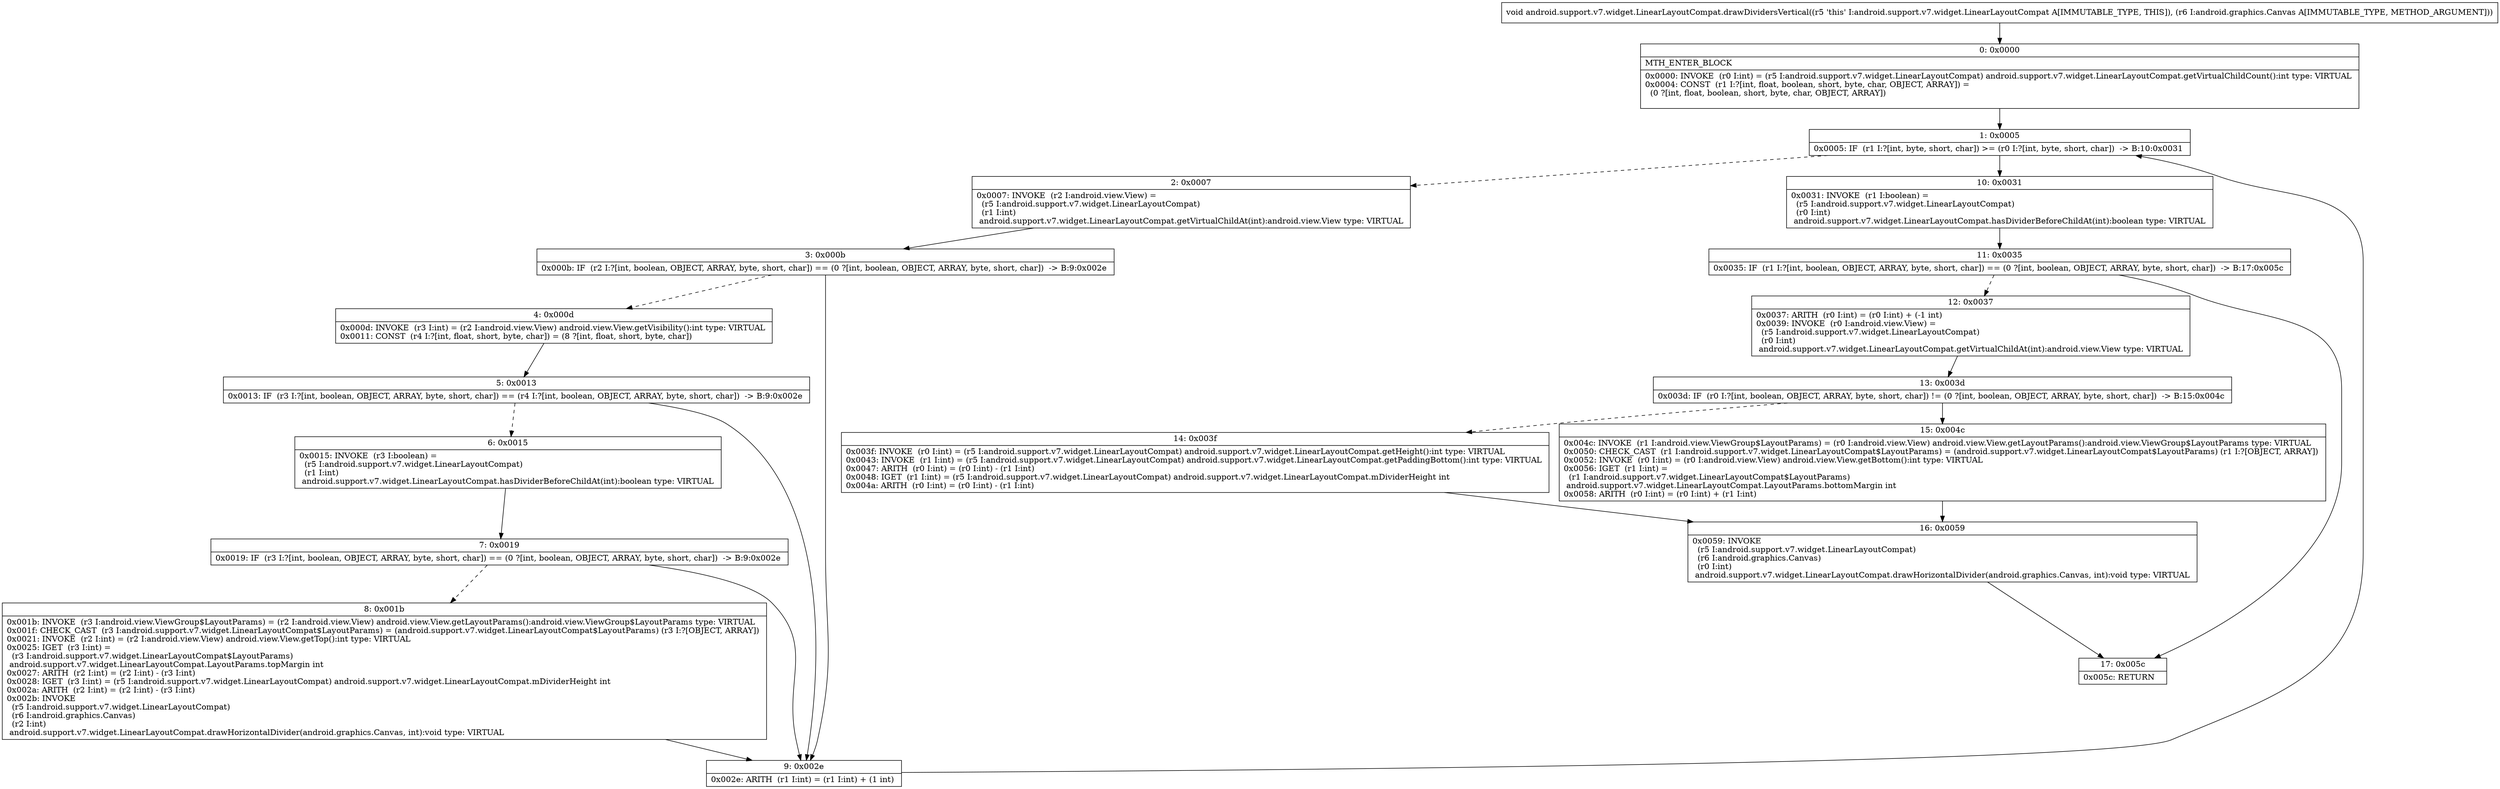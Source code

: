 digraph "CFG forandroid.support.v7.widget.LinearLayoutCompat.drawDividersVertical(Landroid\/graphics\/Canvas;)V" {
Node_0 [shape=record,label="{0\:\ 0x0000|MTH_ENTER_BLOCK\l|0x0000: INVOKE  (r0 I:int) = (r5 I:android.support.v7.widget.LinearLayoutCompat) android.support.v7.widget.LinearLayoutCompat.getVirtualChildCount():int type: VIRTUAL \l0x0004: CONST  (r1 I:?[int, float, boolean, short, byte, char, OBJECT, ARRAY]) = \l  (0 ?[int, float, boolean, short, byte, char, OBJECT, ARRAY])\l \l}"];
Node_1 [shape=record,label="{1\:\ 0x0005|0x0005: IF  (r1 I:?[int, byte, short, char]) \>= (r0 I:?[int, byte, short, char])  \-\> B:10:0x0031 \l}"];
Node_2 [shape=record,label="{2\:\ 0x0007|0x0007: INVOKE  (r2 I:android.view.View) = \l  (r5 I:android.support.v7.widget.LinearLayoutCompat)\l  (r1 I:int)\l android.support.v7.widget.LinearLayoutCompat.getVirtualChildAt(int):android.view.View type: VIRTUAL \l}"];
Node_3 [shape=record,label="{3\:\ 0x000b|0x000b: IF  (r2 I:?[int, boolean, OBJECT, ARRAY, byte, short, char]) == (0 ?[int, boolean, OBJECT, ARRAY, byte, short, char])  \-\> B:9:0x002e \l}"];
Node_4 [shape=record,label="{4\:\ 0x000d|0x000d: INVOKE  (r3 I:int) = (r2 I:android.view.View) android.view.View.getVisibility():int type: VIRTUAL \l0x0011: CONST  (r4 I:?[int, float, short, byte, char]) = (8 ?[int, float, short, byte, char]) \l}"];
Node_5 [shape=record,label="{5\:\ 0x0013|0x0013: IF  (r3 I:?[int, boolean, OBJECT, ARRAY, byte, short, char]) == (r4 I:?[int, boolean, OBJECT, ARRAY, byte, short, char])  \-\> B:9:0x002e \l}"];
Node_6 [shape=record,label="{6\:\ 0x0015|0x0015: INVOKE  (r3 I:boolean) = \l  (r5 I:android.support.v7.widget.LinearLayoutCompat)\l  (r1 I:int)\l android.support.v7.widget.LinearLayoutCompat.hasDividerBeforeChildAt(int):boolean type: VIRTUAL \l}"];
Node_7 [shape=record,label="{7\:\ 0x0019|0x0019: IF  (r3 I:?[int, boolean, OBJECT, ARRAY, byte, short, char]) == (0 ?[int, boolean, OBJECT, ARRAY, byte, short, char])  \-\> B:9:0x002e \l}"];
Node_8 [shape=record,label="{8\:\ 0x001b|0x001b: INVOKE  (r3 I:android.view.ViewGroup$LayoutParams) = (r2 I:android.view.View) android.view.View.getLayoutParams():android.view.ViewGroup$LayoutParams type: VIRTUAL \l0x001f: CHECK_CAST  (r3 I:android.support.v7.widget.LinearLayoutCompat$LayoutParams) = (android.support.v7.widget.LinearLayoutCompat$LayoutParams) (r3 I:?[OBJECT, ARRAY]) \l0x0021: INVOKE  (r2 I:int) = (r2 I:android.view.View) android.view.View.getTop():int type: VIRTUAL \l0x0025: IGET  (r3 I:int) = \l  (r3 I:android.support.v7.widget.LinearLayoutCompat$LayoutParams)\l android.support.v7.widget.LinearLayoutCompat.LayoutParams.topMargin int \l0x0027: ARITH  (r2 I:int) = (r2 I:int) \- (r3 I:int) \l0x0028: IGET  (r3 I:int) = (r5 I:android.support.v7.widget.LinearLayoutCompat) android.support.v7.widget.LinearLayoutCompat.mDividerHeight int \l0x002a: ARITH  (r2 I:int) = (r2 I:int) \- (r3 I:int) \l0x002b: INVOKE  \l  (r5 I:android.support.v7.widget.LinearLayoutCompat)\l  (r6 I:android.graphics.Canvas)\l  (r2 I:int)\l android.support.v7.widget.LinearLayoutCompat.drawHorizontalDivider(android.graphics.Canvas, int):void type: VIRTUAL \l}"];
Node_9 [shape=record,label="{9\:\ 0x002e|0x002e: ARITH  (r1 I:int) = (r1 I:int) + (1 int) \l}"];
Node_10 [shape=record,label="{10\:\ 0x0031|0x0031: INVOKE  (r1 I:boolean) = \l  (r5 I:android.support.v7.widget.LinearLayoutCompat)\l  (r0 I:int)\l android.support.v7.widget.LinearLayoutCompat.hasDividerBeforeChildAt(int):boolean type: VIRTUAL \l}"];
Node_11 [shape=record,label="{11\:\ 0x0035|0x0035: IF  (r1 I:?[int, boolean, OBJECT, ARRAY, byte, short, char]) == (0 ?[int, boolean, OBJECT, ARRAY, byte, short, char])  \-\> B:17:0x005c \l}"];
Node_12 [shape=record,label="{12\:\ 0x0037|0x0037: ARITH  (r0 I:int) = (r0 I:int) + (\-1 int) \l0x0039: INVOKE  (r0 I:android.view.View) = \l  (r5 I:android.support.v7.widget.LinearLayoutCompat)\l  (r0 I:int)\l android.support.v7.widget.LinearLayoutCompat.getVirtualChildAt(int):android.view.View type: VIRTUAL \l}"];
Node_13 [shape=record,label="{13\:\ 0x003d|0x003d: IF  (r0 I:?[int, boolean, OBJECT, ARRAY, byte, short, char]) != (0 ?[int, boolean, OBJECT, ARRAY, byte, short, char])  \-\> B:15:0x004c \l}"];
Node_14 [shape=record,label="{14\:\ 0x003f|0x003f: INVOKE  (r0 I:int) = (r5 I:android.support.v7.widget.LinearLayoutCompat) android.support.v7.widget.LinearLayoutCompat.getHeight():int type: VIRTUAL \l0x0043: INVOKE  (r1 I:int) = (r5 I:android.support.v7.widget.LinearLayoutCompat) android.support.v7.widget.LinearLayoutCompat.getPaddingBottom():int type: VIRTUAL \l0x0047: ARITH  (r0 I:int) = (r0 I:int) \- (r1 I:int) \l0x0048: IGET  (r1 I:int) = (r5 I:android.support.v7.widget.LinearLayoutCompat) android.support.v7.widget.LinearLayoutCompat.mDividerHeight int \l0x004a: ARITH  (r0 I:int) = (r0 I:int) \- (r1 I:int) \l}"];
Node_15 [shape=record,label="{15\:\ 0x004c|0x004c: INVOKE  (r1 I:android.view.ViewGroup$LayoutParams) = (r0 I:android.view.View) android.view.View.getLayoutParams():android.view.ViewGroup$LayoutParams type: VIRTUAL \l0x0050: CHECK_CAST  (r1 I:android.support.v7.widget.LinearLayoutCompat$LayoutParams) = (android.support.v7.widget.LinearLayoutCompat$LayoutParams) (r1 I:?[OBJECT, ARRAY]) \l0x0052: INVOKE  (r0 I:int) = (r0 I:android.view.View) android.view.View.getBottom():int type: VIRTUAL \l0x0056: IGET  (r1 I:int) = \l  (r1 I:android.support.v7.widget.LinearLayoutCompat$LayoutParams)\l android.support.v7.widget.LinearLayoutCompat.LayoutParams.bottomMargin int \l0x0058: ARITH  (r0 I:int) = (r0 I:int) + (r1 I:int) \l}"];
Node_16 [shape=record,label="{16\:\ 0x0059|0x0059: INVOKE  \l  (r5 I:android.support.v7.widget.LinearLayoutCompat)\l  (r6 I:android.graphics.Canvas)\l  (r0 I:int)\l android.support.v7.widget.LinearLayoutCompat.drawHorizontalDivider(android.graphics.Canvas, int):void type: VIRTUAL \l}"];
Node_17 [shape=record,label="{17\:\ 0x005c|0x005c: RETURN   \l}"];
MethodNode[shape=record,label="{void android.support.v7.widget.LinearLayoutCompat.drawDividersVertical((r5 'this' I:android.support.v7.widget.LinearLayoutCompat A[IMMUTABLE_TYPE, THIS]), (r6 I:android.graphics.Canvas A[IMMUTABLE_TYPE, METHOD_ARGUMENT])) }"];
MethodNode -> Node_0;
Node_0 -> Node_1;
Node_1 -> Node_2[style=dashed];
Node_1 -> Node_10;
Node_2 -> Node_3;
Node_3 -> Node_4[style=dashed];
Node_3 -> Node_9;
Node_4 -> Node_5;
Node_5 -> Node_6[style=dashed];
Node_5 -> Node_9;
Node_6 -> Node_7;
Node_7 -> Node_8[style=dashed];
Node_7 -> Node_9;
Node_8 -> Node_9;
Node_9 -> Node_1;
Node_10 -> Node_11;
Node_11 -> Node_12[style=dashed];
Node_11 -> Node_17;
Node_12 -> Node_13;
Node_13 -> Node_14[style=dashed];
Node_13 -> Node_15;
Node_14 -> Node_16;
Node_15 -> Node_16;
Node_16 -> Node_17;
}

